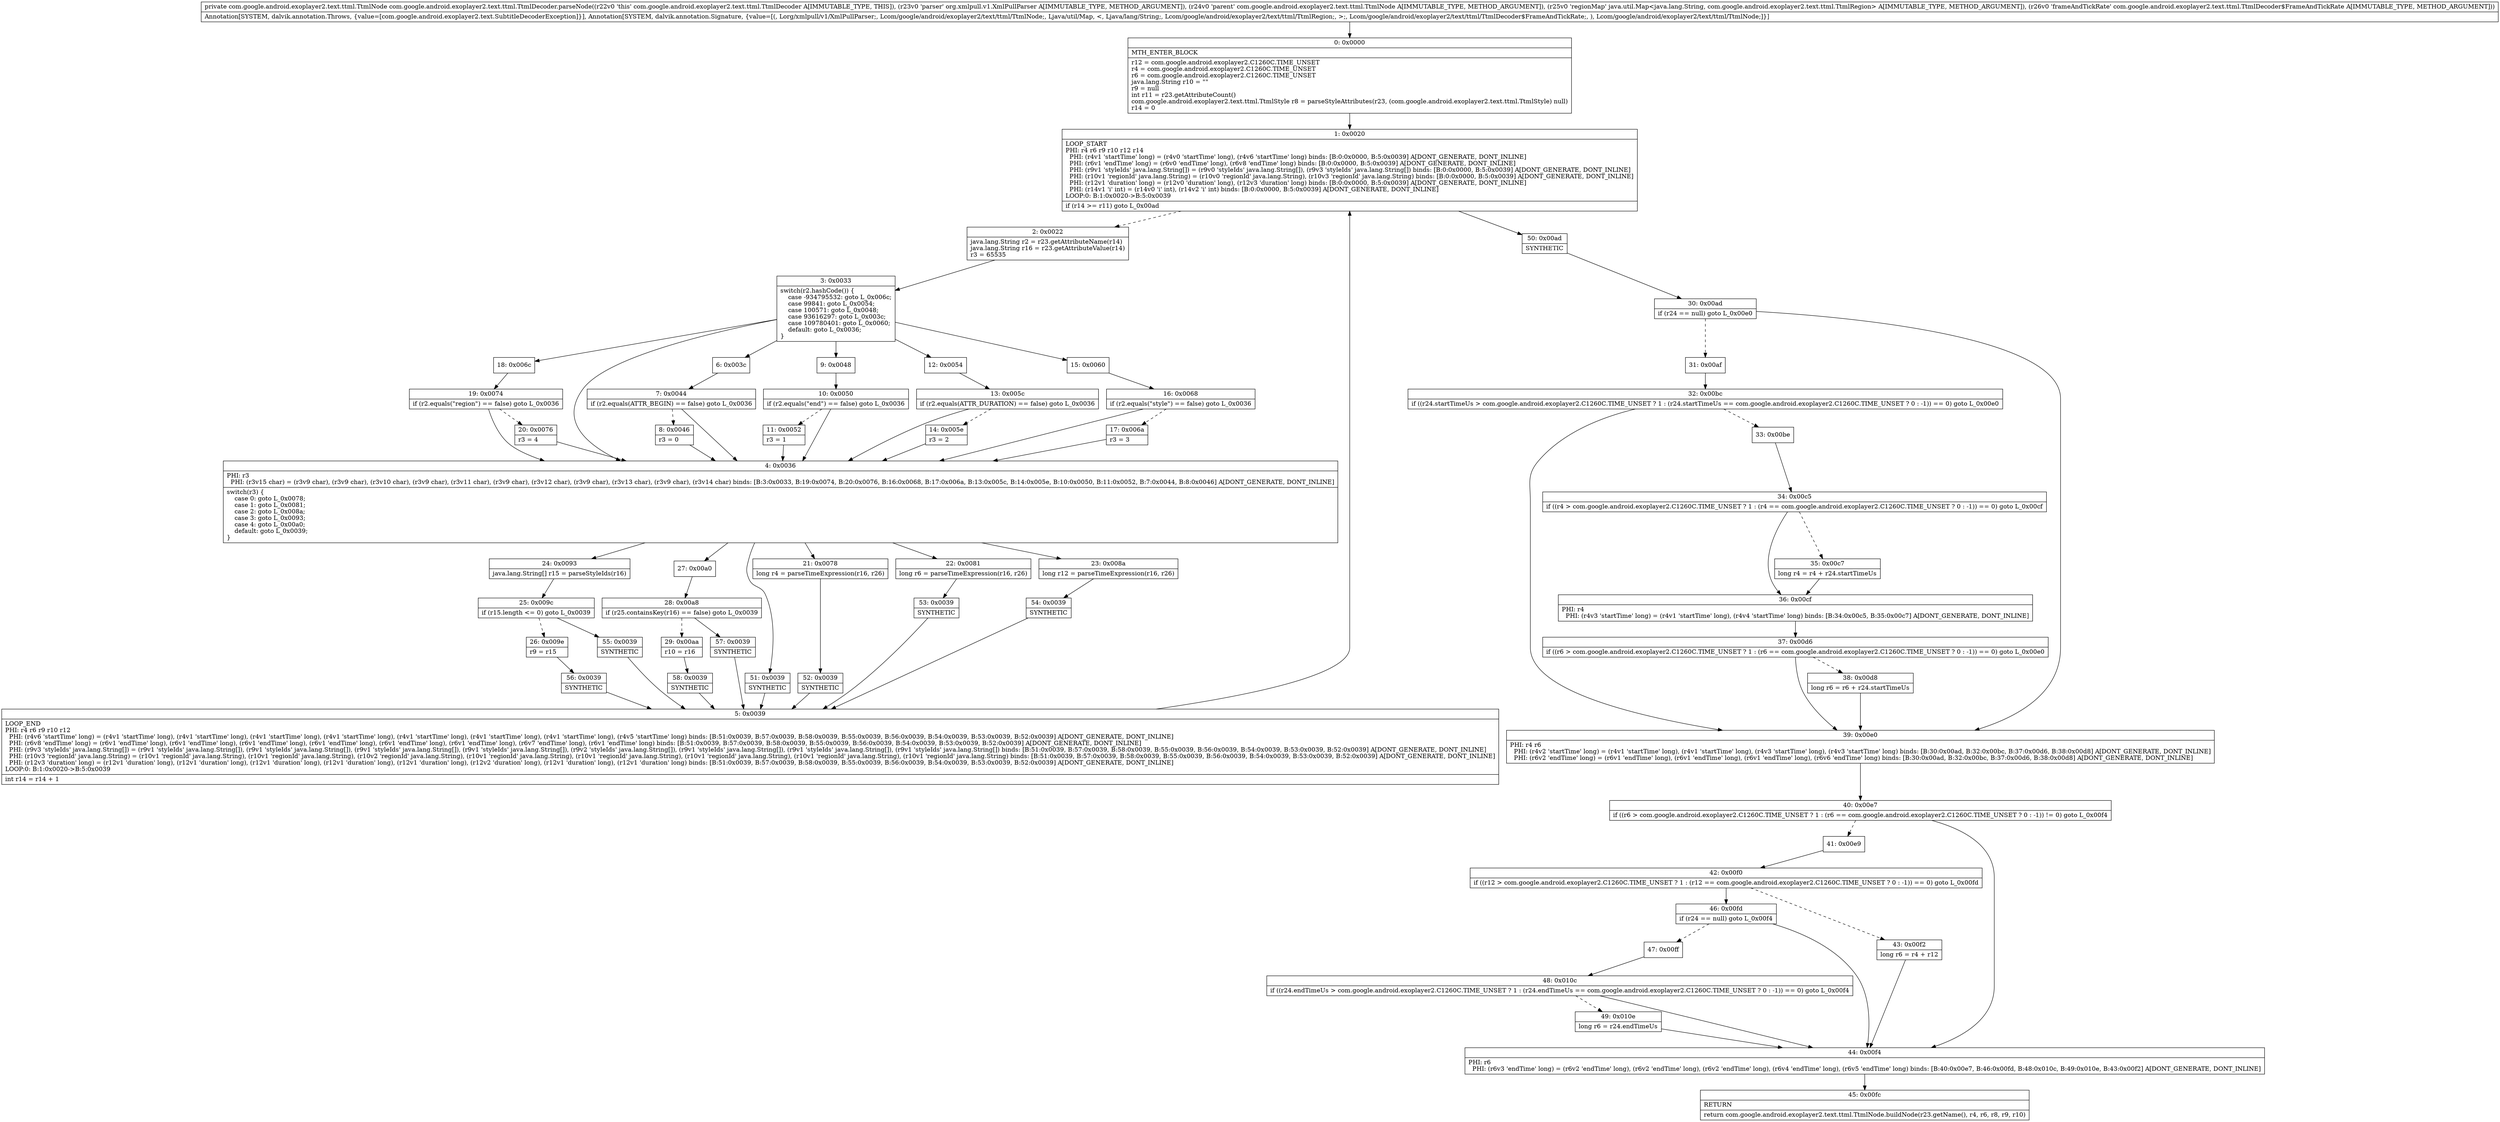 digraph "CFG forcom.google.android.exoplayer2.text.ttml.TtmlDecoder.parseNode(Lorg\/xmlpull\/v1\/XmlPullParser;Lcom\/google\/android\/exoplayer2\/text\/ttml\/TtmlNode;Ljava\/util\/Map;Lcom\/google\/android\/exoplayer2\/text\/ttml\/TtmlDecoder$FrameAndTickRate;)Lcom\/google\/android\/exoplayer2\/text\/ttml\/TtmlNode;" {
Node_0 [shape=record,label="{0\:\ 0x0000|MTH_ENTER_BLOCK\l|r12 = com.google.android.exoplayer2.C1260C.TIME_UNSET\lr4 = com.google.android.exoplayer2.C1260C.TIME_UNSET\lr6 = com.google.android.exoplayer2.C1260C.TIME_UNSET\ljava.lang.String r10 = \"\"\lr9 = null\lint r11 = r23.getAttributeCount()\lcom.google.android.exoplayer2.text.ttml.TtmlStyle r8 = parseStyleAttributes(r23, (com.google.android.exoplayer2.text.ttml.TtmlStyle) null)\lr14 = 0\l}"];
Node_1 [shape=record,label="{1\:\ 0x0020|LOOP_START\lPHI: r4 r6 r9 r10 r12 r14 \l  PHI: (r4v1 'startTime' long) = (r4v0 'startTime' long), (r4v6 'startTime' long) binds: [B:0:0x0000, B:5:0x0039] A[DONT_GENERATE, DONT_INLINE]\l  PHI: (r6v1 'endTime' long) = (r6v0 'endTime' long), (r6v8 'endTime' long) binds: [B:0:0x0000, B:5:0x0039] A[DONT_GENERATE, DONT_INLINE]\l  PHI: (r9v1 'styleIds' java.lang.String[]) = (r9v0 'styleIds' java.lang.String[]), (r9v3 'styleIds' java.lang.String[]) binds: [B:0:0x0000, B:5:0x0039] A[DONT_GENERATE, DONT_INLINE]\l  PHI: (r10v1 'regionId' java.lang.String) = (r10v0 'regionId' java.lang.String), (r10v3 'regionId' java.lang.String) binds: [B:0:0x0000, B:5:0x0039] A[DONT_GENERATE, DONT_INLINE]\l  PHI: (r12v1 'duration' long) = (r12v0 'duration' long), (r12v3 'duration' long) binds: [B:0:0x0000, B:5:0x0039] A[DONT_GENERATE, DONT_INLINE]\l  PHI: (r14v1 'i' int) = (r14v0 'i' int), (r14v2 'i' int) binds: [B:0:0x0000, B:5:0x0039] A[DONT_GENERATE, DONT_INLINE]\lLOOP:0: B:1:0x0020\-\>B:5:0x0039\l|if (r14 \>= r11) goto L_0x00ad\l}"];
Node_2 [shape=record,label="{2\:\ 0x0022|java.lang.String r2 = r23.getAttributeName(r14)\ljava.lang.String r16 = r23.getAttributeValue(r14)\lr3 = 65535\l}"];
Node_3 [shape=record,label="{3\:\ 0x0033|switch(r2.hashCode()) \{\l    case \-934795532: goto L_0x006c;\l    case 99841: goto L_0x0054;\l    case 100571: goto L_0x0048;\l    case 93616297: goto L_0x003c;\l    case 109780401: goto L_0x0060;\l    default: goto L_0x0036;\l\}\l}"];
Node_4 [shape=record,label="{4\:\ 0x0036|PHI: r3 \l  PHI: (r3v15 char) = (r3v9 char), (r3v9 char), (r3v10 char), (r3v9 char), (r3v11 char), (r3v9 char), (r3v12 char), (r3v9 char), (r3v13 char), (r3v9 char), (r3v14 char) binds: [B:3:0x0033, B:19:0x0074, B:20:0x0076, B:16:0x0068, B:17:0x006a, B:13:0x005c, B:14:0x005e, B:10:0x0050, B:11:0x0052, B:7:0x0044, B:8:0x0046] A[DONT_GENERATE, DONT_INLINE]\l|switch(r3) \{\l    case 0: goto L_0x0078;\l    case 1: goto L_0x0081;\l    case 2: goto L_0x008a;\l    case 3: goto L_0x0093;\l    case 4: goto L_0x00a0;\l    default: goto L_0x0039;\l\}\l}"];
Node_5 [shape=record,label="{5\:\ 0x0039|LOOP_END\lPHI: r4 r6 r9 r10 r12 \l  PHI: (r4v6 'startTime' long) = (r4v1 'startTime' long), (r4v1 'startTime' long), (r4v1 'startTime' long), (r4v1 'startTime' long), (r4v1 'startTime' long), (r4v1 'startTime' long), (r4v1 'startTime' long), (r4v5 'startTime' long) binds: [B:51:0x0039, B:57:0x0039, B:58:0x0039, B:55:0x0039, B:56:0x0039, B:54:0x0039, B:53:0x0039, B:52:0x0039] A[DONT_GENERATE, DONT_INLINE]\l  PHI: (r6v8 'endTime' long) = (r6v1 'endTime' long), (r6v1 'endTime' long), (r6v1 'endTime' long), (r6v1 'endTime' long), (r6v1 'endTime' long), (r6v1 'endTime' long), (r6v7 'endTime' long), (r6v1 'endTime' long) binds: [B:51:0x0039, B:57:0x0039, B:58:0x0039, B:55:0x0039, B:56:0x0039, B:54:0x0039, B:53:0x0039, B:52:0x0039] A[DONT_GENERATE, DONT_INLINE]\l  PHI: (r9v3 'styleIds' java.lang.String[]) = (r9v1 'styleIds' java.lang.String[]), (r9v1 'styleIds' java.lang.String[]), (r9v1 'styleIds' java.lang.String[]), (r9v1 'styleIds' java.lang.String[]), (r9v2 'styleIds' java.lang.String[]), (r9v1 'styleIds' java.lang.String[]), (r9v1 'styleIds' java.lang.String[]), (r9v1 'styleIds' java.lang.String[]) binds: [B:51:0x0039, B:57:0x0039, B:58:0x0039, B:55:0x0039, B:56:0x0039, B:54:0x0039, B:53:0x0039, B:52:0x0039] A[DONT_GENERATE, DONT_INLINE]\l  PHI: (r10v3 'regionId' java.lang.String) = (r10v1 'regionId' java.lang.String), (r10v1 'regionId' java.lang.String), (r10v2 'regionId' java.lang.String), (r10v1 'regionId' java.lang.String), (r10v1 'regionId' java.lang.String), (r10v1 'regionId' java.lang.String), (r10v1 'regionId' java.lang.String), (r10v1 'regionId' java.lang.String) binds: [B:51:0x0039, B:57:0x0039, B:58:0x0039, B:55:0x0039, B:56:0x0039, B:54:0x0039, B:53:0x0039, B:52:0x0039] A[DONT_GENERATE, DONT_INLINE]\l  PHI: (r12v3 'duration' long) = (r12v1 'duration' long), (r12v1 'duration' long), (r12v1 'duration' long), (r12v1 'duration' long), (r12v1 'duration' long), (r12v2 'duration' long), (r12v1 'duration' long), (r12v1 'duration' long) binds: [B:51:0x0039, B:57:0x0039, B:58:0x0039, B:55:0x0039, B:56:0x0039, B:54:0x0039, B:53:0x0039, B:52:0x0039] A[DONT_GENERATE, DONT_INLINE]\lLOOP:0: B:1:0x0020\-\>B:5:0x0039\l|int r14 = r14 + 1\l}"];
Node_6 [shape=record,label="{6\:\ 0x003c}"];
Node_7 [shape=record,label="{7\:\ 0x0044|if (r2.equals(ATTR_BEGIN) == false) goto L_0x0036\l}"];
Node_8 [shape=record,label="{8\:\ 0x0046|r3 = 0\l}"];
Node_9 [shape=record,label="{9\:\ 0x0048}"];
Node_10 [shape=record,label="{10\:\ 0x0050|if (r2.equals(\"end\") == false) goto L_0x0036\l}"];
Node_11 [shape=record,label="{11\:\ 0x0052|r3 = 1\l}"];
Node_12 [shape=record,label="{12\:\ 0x0054}"];
Node_13 [shape=record,label="{13\:\ 0x005c|if (r2.equals(ATTR_DURATION) == false) goto L_0x0036\l}"];
Node_14 [shape=record,label="{14\:\ 0x005e|r3 = 2\l}"];
Node_15 [shape=record,label="{15\:\ 0x0060}"];
Node_16 [shape=record,label="{16\:\ 0x0068|if (r2.equals(\"style\") == false) goto L_0x0036\l}"];
Node_17 [shape=record,label="{17\:\ 0x006a|r3 = 3\l}"];
Node_18 [shape=record,label="{18\:\ 0x006c}"];
Node_19 [shape=record,label="{19\:\ 0x0074|if (r2.equals(\"region\") == false) goto L_0x0036\l}"];
Node_20 [shape=record,label="{20\:\ 0x0076|r3 = 4\l}"];
Node_21 [shape=record,label="{21\:\ 0x0078|long r4 = parseTimeExpression(r16, r26)\l}"];
Node_22 [shape=record,label="{22\:\ 0x0081|long r6 = parseTimeExpression(r16, r26)\l}"];
Node_23 [shape=record,label="{23\:\ 0x008a|long r12 = parseTimeExpression(r16, r26)\l}"];
Node_24 [shape=record,label="{24\:\ 0x0093|java.lang.String[] r15 = parseStyleIds(r16)\l}"];
Node_25 [shape=record,label="{25\:\ 0x009c|if (r15.length \<= 0) goto L_0x0039\l}"];
Node_26 [shape=record,label="{26\:\ 0x009e|r9 = r15\l}"];
Node_27 [shape=record,label="{27\:\ 0x00a0}"];
Node_28 [shape=record,label="{28\:\ 0x00a8|if (r25.containsKey(r16) == false) goto L_0x0039\l}"];
Node_29 [shape=record,label="{29\:\ 0x00aa|r10 = r16\l}"];
Node_30 [shape=record,label="{30\:\ 0x00ad|if (r24 == null) goto L_0x00e0\l}"];
Node_31 [shape=record,label="{31\:\ 0x00af}"];
Node_32 [shape=record,label="{32\:\ 0x00bc|if ((r24.startTimeUs \> com.google.android.exoplayer2.C1260C.TIME_UNSET ? 1 : (r24.startTimeUs == com.google.android.exoplayer2.C1260C.TIME_UNSET ? 0 : \-1)) == 0) goto L_0x00e0\l}"];
Node_33 [shape=record,label="{33\:\ 0x00be}"];
Node_34 [shape=record,label="{34\:\ 0x00c5|if ((r4 \> com.google.android.exoplayer2.C1260C.TIME_UNSET ? 1 : (r4 == com.google.android.exoplayer2.C1260C.TIME_UNSET ? 0 : \-1)) == 0) goto L_0x00cf\l}"];
Node_35 [shape=record,label="{35\:\ 0x00c7|long r4 = r4 + r24.startTimeUs\l}"];
Node_36 [shape=record,label="{36\:\ 0x00cf|PHI: r4 \l  PHI: (r4v3 'startTime' long) = (r4v1 'startTime' long), (r4v4 'startTime' long) binds: [B:34:0x00c5, B:35:0x00c7] A[DONT_GENERATE, DONT_INLINE]\l}"];
Node_37 [shape=record,label="{37\:\ 0x00d6|if ((r6 \> com.google.android.exoplayer2.C1260C.TIME_UNSET ? 1 : (r6 == com.google.android.exoplayer2.C1260C.TIME_UNSET ? 0 : \-1)) == 0) goto L_0x00e0\l}"];
Node_38 [shape=record,label="{38\:\ 0x00d8|long r6 = r6 + r24.startTimeUs\l}"];
Node_39 [shape=record,label="{39\:\ 0x00e0|PHI: r4 r6 \l  PHI: (r4v2 'startTime' long) = (r4v1 'startTime' long), (r4v1 'startTime' long), (r4v3 'startTime' long), (r4v3 'startTime' long) binds: [B:30:0x00ad, B:32:0x00bc, B:37:0x00d6, B:38:0x00d8] A[DONT_GENERATE, DONT_INLINE]\l  PHI: (r6v2 'endTime' long) = (r6v1 'endTime' long), (r6v1 'endTime' long), (r6v1 'endTime' long), (r6v6 'endTime' long) binds: [B:30:0x00ad, B:32:0x00bc, B:37:0x00d6, B:38:0x00d8] A[DONT_GENERATE, DONT_INLINE]\l}"];
Node_40 [shape=record,label="{40\:\ 0x00e7|if ((r6 \> com.google.android.exoplayer2.C1260C.TIME_UNSET ? 1 : (r6 == com.google.android.exoplayer2.C1260C.TIME_UNSET ? 0 : \-1)) != 0) goto L_0x00f4\l}"];
Node_41 [shape=record,label="{41\:\ 0x00e9}"];
Node_42 [shape=record,label="{42\:\ 0x00f0|if ((r12 \> com.google.android.exoplayer2.C1260C.TIME_UNSET ? 1 : (r12 == com.google.android.exoplayer2.C1260C.TIME_UNSET ? 0 : \-1)) == 0) goto L_0x00fd\l}"];
Node_43 [shape=record,label="{43\:\ 0x00f2|long r6 = r4 + r12\l}"];
Node_44 [shape=record,label="{44\:\ 0x00f4|PHI: r6 \l  PHI: (r6v3 'endTime' long) = (r6v2 'endTime' long), (r6v2 'endTime' long), (r6v2 'endTime' long), (r6v4 'endTime' long), (r6v5 'endTime' long) binds: [B:40:0x00e7, B:46:0x00fd, B:48:0x010c, B:49:0x010e, B:43:0x00f2] A[DONT_GENERATE, DONT_INLINE]\l}"];
Node_45 [shape=record,label="{45\:\ 0x00fc|RETURN\l|return com.google.android.exoplayer2.text.ttml.TtmlNode.buildNode(r23.getName(), r4, r6, r8, r9, r10)\l}"];
Node_46 [shape=record,label="{46\:\ 0x00fd|if (r24 == null) goto L_0x00f4\l}"];
Node_47 [shape=record,label="{47\:\ 0x00ff}"];
Node_48 [shape=record,label="{48\:\ 0x010c|if ((r24.endTimeUs \> com.google.android.exoplayer2.C1260C.TIME_UNSET ? 1 : (r24.endTimeUs == com.google.android.exoplayer2.C1260C.TIME_UNSET ? 0 : \-1)) == 0) goto L_0x00f4\l}"];
Node_49 [shape=record,label="{49\:\ 0x010e|long r6 = r24.endTimeUs\l}"];
Node_50 [shape=record,label="{50\:\ 0x00ad|SYNTHETIC\l}"];
Node_51 [shape=record,label="{51\:\ 0x0039|SYNTHETIC\l}"];
Node_52 [shape=record,label="{52\:\ 0x0039|SYNTHETIC\l}"];
Node_53 [shape=record,label="{53\:\ 0x0039|SYNTHETIC\l}"];
Node_54 [shape=record,label="{54\:\ 0x0039|SYNTHETIC\l}"];
Node_55 [shape=record,label="{55\:\ 0x0039|SYNTHETIC\l}"];
Node_56 [shape=record,label="{56\:\ 0x0039|SYNTHETIC\l}"];
Node_57 [shape=record,label="{57\:\ 0x0039|SYNTHETIC\l}"];
Node_58 [shape=record,label="{58\:\ 0x0039|SYNTHETIC\l}"];
MethodNode[shape=record,label="{private com.google.android.exoplayer2.text.ttml.TtmlNode com.google.android.exoplayer2.text.ttml.TtmlDecoder.parseNode((r22v0 'this' com.google.android.exoplayer2.text.ttml.TtmlDecoder A[IMMUTABLE_TYPE, THIS]), (r23v0 'parser' org.xmlpull.v1.XmlPullParser A[IMMUTABLE_TYPE, METHOD_ARGUMENT]), (r24v0 'parent' com.google.android.exoplayer2.text.ttml.TtmlNode A[IMMUTABLE_TYPE, METHOD_ARGUMENT]), (r25v0 'regionMap' java.util.Map\<java.lang.String, com.google.android.exoplayer2.text.ttml.TtmlRegion\> A[IMMUTABLE_TYPE, METHOD_ARGUMENT]), (r26v0 'frameAndTickRate' com.google.android.exoplayer2.text.ttml.TtmlDecoder$FrameAndTickRate A[IMMUTABLE_TYPE, METHOD_ARGUMENT]))  | Annotation[SYSTEM, dalvik.annotation.Throws, \{value=[com.google.android.exoplayer2.text.SubtitleDecoderException]\}], Annotation[SYSTEM, dalvik.annotation.Signature, \{value=[(, Lorg\/xmlpull\/v1\/XmlPullParser;, Lcom\/google\/android\/exoplayer2\/text\/ttml\/TtmlNode;, Ljava\/util\/Map, \<, Ljava\/lang\/String;, Lcom\/google\/android\/exoplayer2\/text\/ttml\/TtmlRegion;, \>;, Lcom\/google\/android\/exoplayer2\/text\/ttml\/TtmlDecoder$FrameAndTickRate;, ), Lcom\/google\/android\/exoplayer2\/text\/ttml\/TtmlNode;]\}]\l}"];
MethodNode -> Node_0;
Node_0 -> Node_1;
Node_1 -> Node_2[style=dashed];
Node_1 -> Node_50;
Node_2 -> Node_3;
Node_3 -> Node_4;
Node_3 -> Node_6;
Node_3 -> Node_9;
Node_3 -> Node_12;
Node_3 -> Node_15;
Node_3 -> Node_18;
Node_4 -> Node_21;
Node_4 -> Node_22;
Node_4 -> Node_23;
Node_4 -> Node_24;
Node_4 -> Node_27;
Node_4 -> Node_51;
Node_5 -> Node_1;
Node_6 -> Node_7;
Node_7 -> Node_4;
Node_7 -> Node_8[style=dashed];
Node_8 -> Node_4;
Node_9 -> Node_10;
Node_10 -> Node_4;
Node_10 -> Node_11[style=dashed];
Node_11 -> Node_4;
Node_12 -> Node_13;
Node_13 -> Node_4;
Node_13 -> Node_14[style=dashed];
Node_14 -> Node_4;
Node_15 -> Node_16;
Node_16 -> Node_4;
Node_16 -> Node_17[style=dashed];
Node_17 -> Node_4;
Node_18 -> Node_19;
Node_19 -> Node_4;
Node_19 -> Node_20[style=dashed];
Node_20 -> Node_4;
Node_21 -> Node_52;
Node_22 -> Node_53;
Node_23 -> Node_54;
Node_24 -> Node_25;
Node_25 -> Node_26[style=dashed];
Node_25 -> Node_55;
Node_26 -> Node_56;
Node_27 -> Node_28;
Node_28 -> Node_29[style=dashed];
Node_28 -> Node_57;
Node_29 -> Node_58;
Node_30 -> Node_31[style=dashed];
Node_30 -> Node_39;
Node_31 -> Node_32;
Node_32 -> Node_33[style=dashed];
Node_32 -> Node_39;
Node_33 -> Node_34;
Node_34 -> Node_35[style=dashed];
Node_34 -> Node_36;
Node_35 -> Node_36;
Node_36 -> Node_37;
Node_37 -> Node_38[style=dashed];
Node_37 -> Node_39;
Node_38 -> Node_39;
Node_39 -> Node_40;
Node_40 -> Node_41[style=dashed];
Node_40 -> Node_44;
Node_41 -> Node_42;
Node_42 -> Node_43[style=dashed];
Node_42 -> Node_46;
Node_43 -> Node_44;
Node_44 -> Node_45;
Node_46 -> Node_44;
Node_46 -> Node_47[style=dashed];
Node_47 -> Node_48;
Node_48 -> Node_44;
Node_48 -> Node_49[style=dashed];
Node_49 -> Node_44;
Node_50 -> Node_30;
Node_51 -> Node_5;
Node_52 -> Node_5;
Node_53 -> Node_5;
Node_54 -> Node_5;
Node_55 -> Node_5;
Node_56 -> Node_5;
Node_57 -> Node_5;
Node_58 -> Node_5;
}

